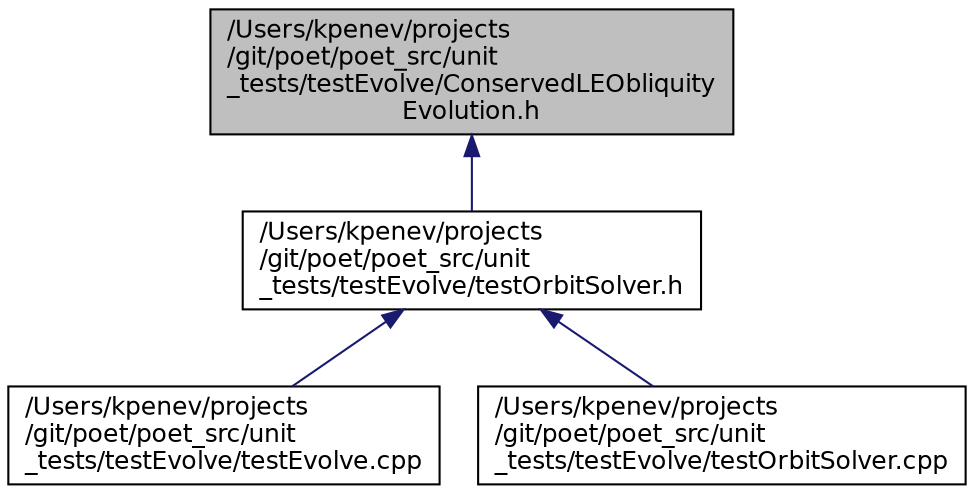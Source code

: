 digraph "/Users/kpenev/projects/git/poet/poet_src/unit_tests/testEvolve/ConservedLEObliquityEvolution.h"
{
 // INTERACTIVE_SVG=YES
  edge [fontname="Helvetica",fontsize="12",labelfontname="Helvetica",labelfontsize="12"];
  node [fontname="Helvetica",fontsize="12",shape=record];
  Node30 [label="/Users/kpenev/projects\l/git/poet/poet_src/unit\l_tests/testEvolve/ConservedLEObliquity\lEvolution.h",height=0.2,width=0.4,color="black", fillcolor="grey75", style="filled", fontcolor="black"];
  Node30 -> Node31 [dir="back",color="midnightblue",fontsize="12",style="solid",fontname="Helvetica"];
  Node31 [label="/Users/kpenev/projects\l/git/poet/poet_src/unit\l_tests/testEvolve/testOrbitSolver.h",height=0.2,width=0.4,color="black", fillcolor="white", style="filled",URL="$testOrbitSolver_8h.html",tooltip="Declares the test suite that exercises the OrbitSolver class and some other clasess necessary to acco..."];
  Node31 -> Node32 [dir="back",color="midnightblue",fontsize="12",style="solid",fontname="Helvetica"];
  Node32 [label="/Users/kpenev/projects\l/git/poet/poet_src/unit\l_tests/testEvolve/testEvolve.cpp",height=0.2,width=0.4,color="black", fillcolor="white", style="filled",URL="$testEvolve_8cpp_source.html"];
  Node31 -> Node33 [dir="back",color="midnightblue",fontsize="12",style="solid",fontname="Helvetica"];
  Node33 [label="/Users/kpenev/projects\l/git/poet/poet_src/unit\l_tests/testEvolve/testOrbitSolver.cpp",height=0.2,width=0.4,color="black", fillcolor="white", style="filled",URL="$testOrbitSolver_8cpp.html",tooltip="Defines some of the methods of the test suite that exercises the OrbitSolver class and the other clas..."];
}

